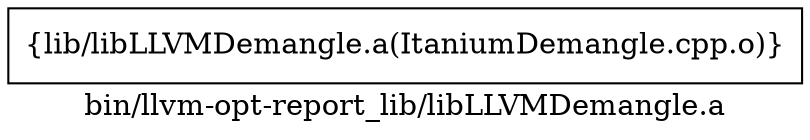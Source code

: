 digraph "bin/llvm-opt-report_lib/libLLVMDemangle.a" {
	label="bin/llvm-opt-report_lib/libLLVMDemangle.a";
	rankdir=LR;

	Node0x55edfb890a58 [shape=record,shape=box,group=0,label="{lib/libLLVMDemangle.a(ItaniumDemangle.cpp.o)}"];
}
